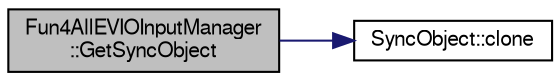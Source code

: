 digraph "Fun4AllEVIOInputManager::GetSyncObject"
{
  bgcolor="transparent";
  edge [fontname="FreeSans",fontsize="10",labelfontname="FreeSans",labelfontsize="10"];
  node [fontname="FreeSans",fontsize="10",shape=record];
  rankdir="LR";
  Node1 [label="Fun4AllEVIOInputManager\l::GetSyncObject",height=0.2,width=0.4,color="black", fillcolor="grey75", style="filled" fontcolor="black"];
  Node1 -> Node2 [color="midnightblue",fontsize="10",style="solid",fontname="FreeSans"];
  Node2 [label="SyncObject::clone",height=0.2,width=0.4,color="black",URL="$de/dbb/classSyncObject.html#a95d7aa5c95aafed1e764c402ff8fd26c",tooltip="Virtual copy constructor. "];
}
